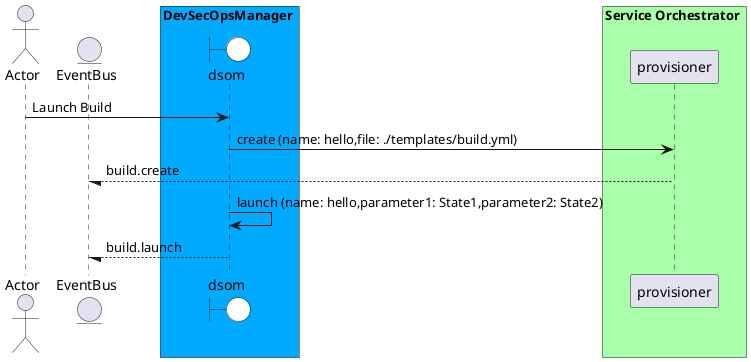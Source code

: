 @startuml

actor "Actor"


entity EventBus

box DevSecOpsManager #00aaff
    boundary dsom #white
end box


box Service Orchestrator #aaffaa
            participant provisioner
    end box


"Actor" -> dsom: Launch Build

    dsom -> "provisioner": create (name: hello,file: ./templates/build.yml)

    "provisioner" --/ EventBus: build.create

    dsom -> "dsom": launch (name: hello,parameter1: State1,parameter2: State2)

    "dsom" --/ EventBus: build.launch



@enduml
